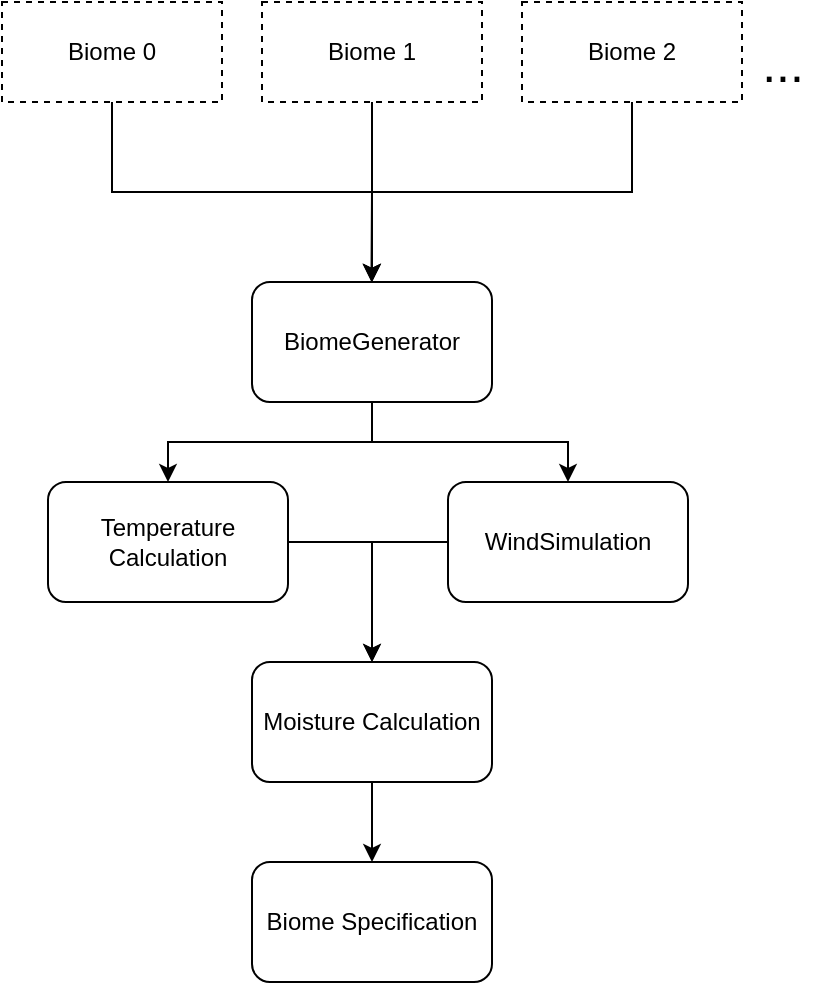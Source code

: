 <mxfile version="15.8.7" type="device"><diagram id="-WhAM1c9FncGeOz-7VXR" name="Page-1"><mxGraphModel dx="918" dy="854" grid="1" gridSize="10" guides="1" tooltips="1" connect="1" arrows="1" fold="1" page="1" pageScale="1" pageWidth="583" pageHeight="827" math="0" shadow="0"><root><mxCell id="0"/><mxCell id="1" parent="0"/><mxCell id="MJUAU-n6PDwQYn4Xukm_-6" style="edgeStyle=orthogonalEdgeStyle;rounded=0;orthogonalLoop=1;jettySize=auto;html=1;exitX=0.5;exitY=1;exitDx=0;exitDy=0;entryX=0.5;entryY=0;entryDx=0;entryDy=0;fontSize=25;" edge="1" parent="1" source="MJUAU-n6PDwQYn4Xukm_-1" target="MJUAU-n6PDwQYn4Xukm_-5"><mxGeometry relative="1" as="geometry"/></mxCell><mxCell id="MJUAU-n6PDwQYn4Xukm_-1" value="Biome 0" style="rounded=0;whiteSpace=wrap;html=1;dashed=1;" vertex="1" parent="1"><mxGeometry x="107" y="169" width="110" height="50" as="geometry"/></mxCell><mxCell id="MJUAU-n6PDwQYn4Xukm_-7" style="edgeStyle=orthogonalEdgeStyle;rounded=0;orthogonalLoop=1;jettySize=auto;html=1;exitX=0.5;exitY=1;exitDx=0;exitDy=0;fontSize=25;" edge="1" parent="1" source="MJUAU-n6PDwQYn4Xukm_-2"><mxGeometry relative="1" as="geometry"><mxPoint x="291.724" y="309.0" as="targetPoint"/></mxGeometry></mxCell><mxCell id="MJUAU-n6PDwQYn4Xukm_-2" value="Biome 1" style="rounded=0;whiteSpace=wrap;html=1;dashed=1;" vertex="1" parent="1"><mxGeometry x="237" y="169" width="110" height="50" as="geometry"/></mxCell><mxCell id="MJUAU-n6PDwQYn4Xukm_-8" style="edgeStyle=orthogonalEdgeStyle;rounded=0;orthogonalLoop=1;jettySize=auto;html=1;exitX=0.5;exitY=1;exitDx=0;exitDy=0;entryX=0.5;entryY=0;entryDx=0;entryDy=0;fontSize=25;" edge="1" parent="1" source="MJUAU-n6PDwQYn4Xukm_-3" target="MJUAU-n6PDwQYn4Xukm_-5"><mxGeometry relative="1" as="geometry"/></mxCell><mxCell id="MJUAU-n6PDwQYn4Xukm_-3" value="Biome 2" style="rounded=0;whiteSpace=wrap;html=1;dashed=1;" vertex="1" parent="1"><mxGeometry x="367" y="169" width="110" height="50" as="geometry"/></mxCell><mxCell id="MJUAU-n6PDwQYn4Xukm_-4" value="..." style="text;html=1;align=center;verticalAlign=middle;resizable=0;points=[];autosize=1;strokeColor=none;fillColor=none;fontSize=25;" vertex="1" parent="1"><mxGeometry x="477" y="179" width="40" height="40" as="geometry"/></mxCell><mxCell id="MJUAU-n6PDwQYn4Xukm_-12" style="edgeStyle=orthogonalEdgeStyle;rounded=0;orthogonalLoop=1;jettySize=auto;html=1;exitX=0.5;exitY=1;exitDx=0;exitDy=0;entryX=0.5;entryY=0;entryDx=0;entryDy=0;fontSize=12;" edge="1" parent="1" source="MJUAU-n6PDwQYn4Xukm_-5" target="MJUAU-n6PDwQYn4Xukm_-10"><mxGeometry relative="1" as="geometry"/></mxCell><mxCell id="MJUAU-n6PDwQYn4Xukm_-13" style="edgeStyle=orthogonalEdgeStyle;rounded=0;orthogonalLoop=1;jettySize=auto;html=1;exitX=0.5;exitY=1;exitDx=0;exitDy=0;entryX=0.5;entryY=0;entryDx=0;entryDy=0;fontSize=12;" edge="1" parent="1" source="MJUAU-n6PDwQYn4Xukm_-5" target="MJUAU-n6PDwQYn4Xukm_-9"><mxGeometry relative="1" as="geometry"/></mxCell><mxCell id="MJUAU-n6PDwQYn4Xukm_-5" value="BiomeGenerator" style="rounded=1;whiteSpace=wrap;html=1;fontSize=12;" vertex="1" parent="1"><mxGeometry x="232" y="309" width="120" height="60" as="geometry"/></mxCell><mxCell id="MJUAU-n6PDwQYn4Xukm_-17" style="edgeStyle=orthogonalEdgeStyle;rounded=0;orthogonalLoop=1;jettySize=auto;html=1;exitX=0;exitY=0.5;exitDx=0;exitDy=0;entryX=0.5;entryY=0;entryDx=0;entryDy=0;fontSize=12;" edge="1" parent="1" source="MJUAU-n6PDwQYn4Xukm_-9" target="MJUAU-n6PDwQYn4Xukm_-14"><mxGeometry relative="1" as="geometry"/></mxCell><mxCell id="MJUAU-n6PDwQYn4Xukm_-9" value="WindSimulation" style="rounded=1;whiteSpace=wrap;html=1;fontSize=12;" vertex="1" parent="1"><mxGeometry x="330" y="409" width="120" height="60" as="geometry"/></mxCell><mxCell id="MJUAU-n6PDwQYn4Xukm_-18" style="edgeStyle=orthogonalEdgeStyle;rounded=0;orthogonalLoop=1;jettySize=auto;html=1;exitX=1;exitY=0.5;exitDx=0;exitDy=0;entryX=0.5;entryY=0;entryDx=0;entryDy=0;fontSize=12;" edge="1" parent="1" source="MJUAU-n6PDwQYn4Xukm_-10" target="MJUAU-n6PDwQYn4Xukm_-14"><mxGeometry relative="1" as="geometry"/></mxCell><mxCell id="MJUAU-n6PDwQYn4Xukm_-10" value="Temperature&lt;br&gt;Calculation" style="rounded=1;whiteSpace=wrap;html=1;fontSize=12;" vertex="1" parent="1"><mxGeometry x="130" y="409" width="120" height="60" as="geometry"/></mxCell><mxCell id="MJUAU-n6PDwQYn4Xukm_-20" value="" style="edgeStyle=orthogonalEdgeStyle;rounded=0;orthogonalLoop=1;jettySize=auto;html=1;fontSize=12;" edge="1" parent="1" source="MJUAU-n6PDwQYn4Xukm_-14" target="MJUAU-n6PDwQYn4Xukm_-19"><mxGeometry relative="1" as="geometry"/></mxCell><mxCell id="MJUAU-n6PDwQYn4Xukm_-14" value="Moisture Calculation" style="rounded=1;whiteSpace=wrap;html=1;fontSize=12;" vertex="1" parent="1"><mxGeometry x="232" y="499" width="120" height="60" as="geometry"/></mxCell><mxCell id="MJUAU-n6PDwQYn4Xukm_-19" value="Biome Specification" style="rounded=1;whiteSpace=wrap;html=1;fontSize=12;" vertex="1" parent="1"><mxGeometry x="232" y="599" width="120" height="60" as="geometry"/></mxCell></root></mxGraphModel></diagram></mxfile>